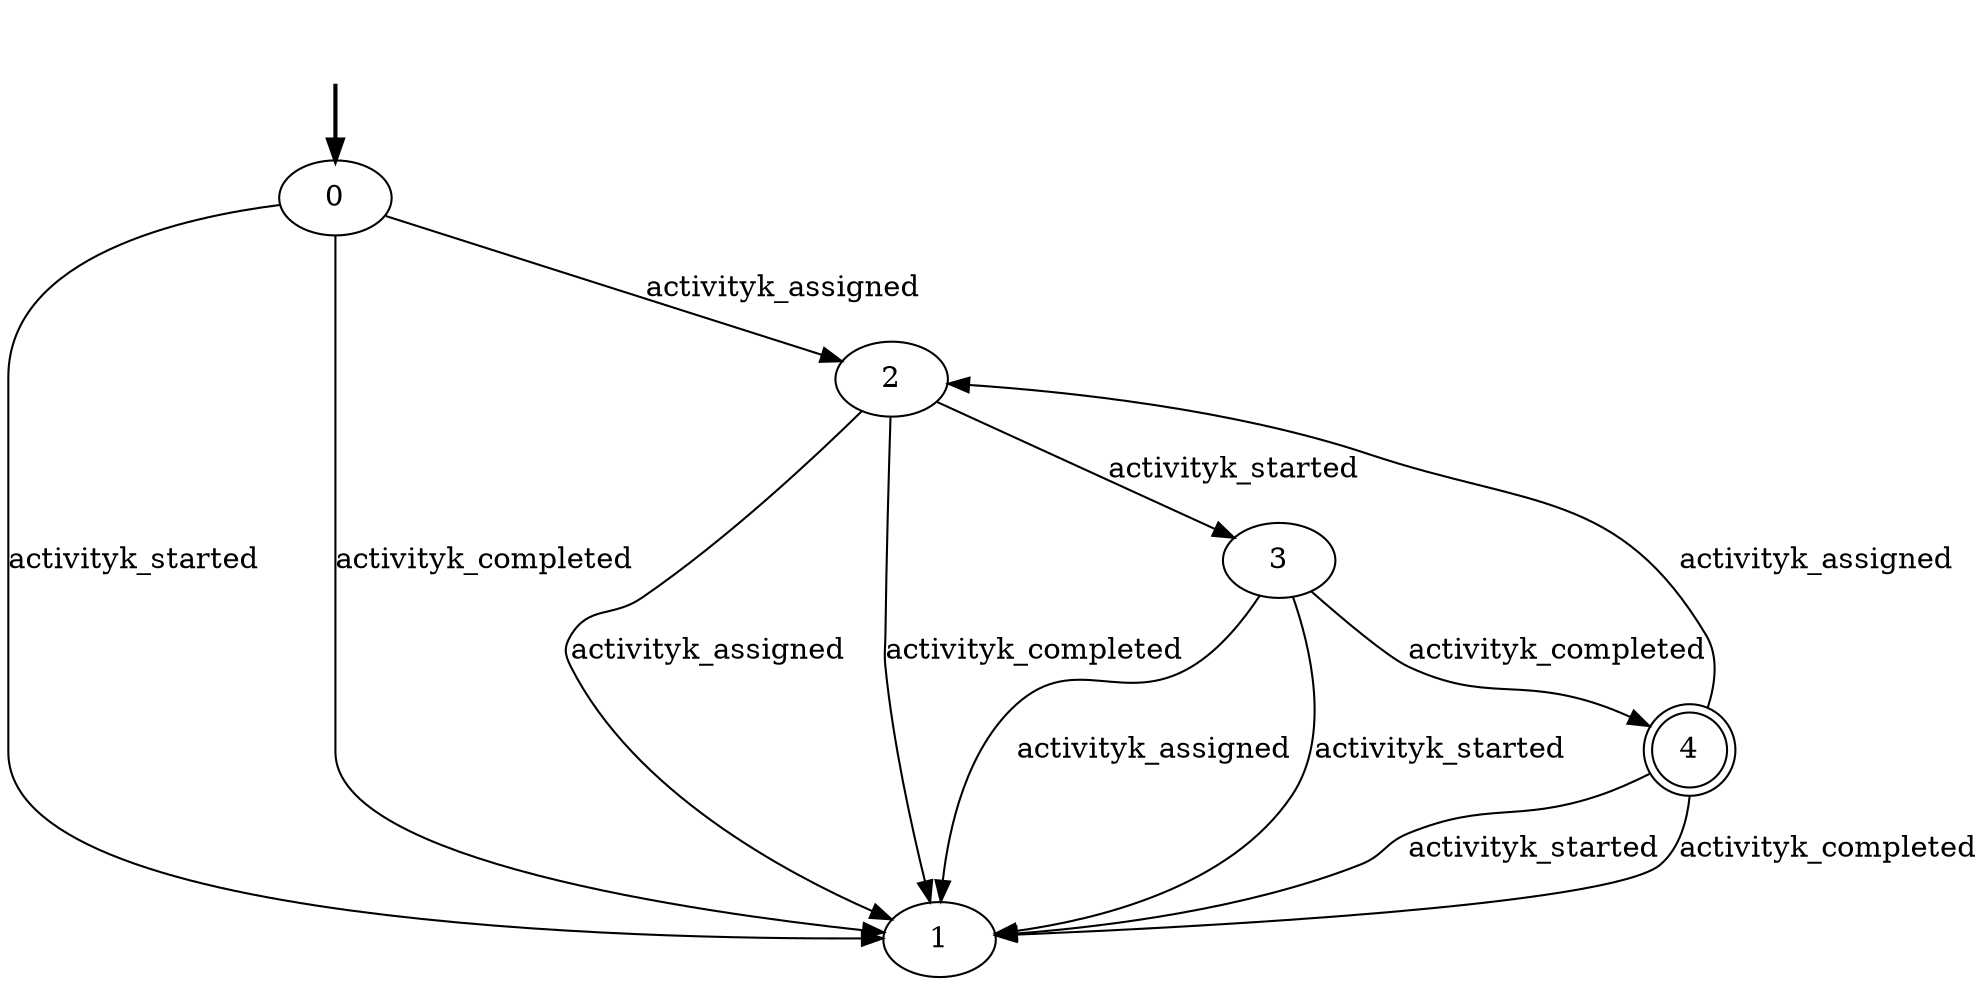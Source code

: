 digraph {
		fake0 [style=invisible]
		0 [root=true]
		1
		2
		3
		4 [shape=doublecircle]
		fake0 -> 0 [style=bold]
		2 -> 1 [label=activityk_assigned]
		2 -> 3 [label=activityk_started]
		2 -> 1 [label=activityk_completed]
		3 -> 1 [label=activityk_assigned]
		3 -> 1 [label=activityk_started]
		3 -> 4 [label=activityk_completed]
		4 -> 2 [label=activityk_assigned]
		4 -> 1 [label=activityk_started]
		4 -> 1 [label=activityk_completed]
		0 -> 2 [label=activityk_assigned]
		0 -> 1 [label=activityk_started]
		0 -> 1 [label=activityk_completed]
}